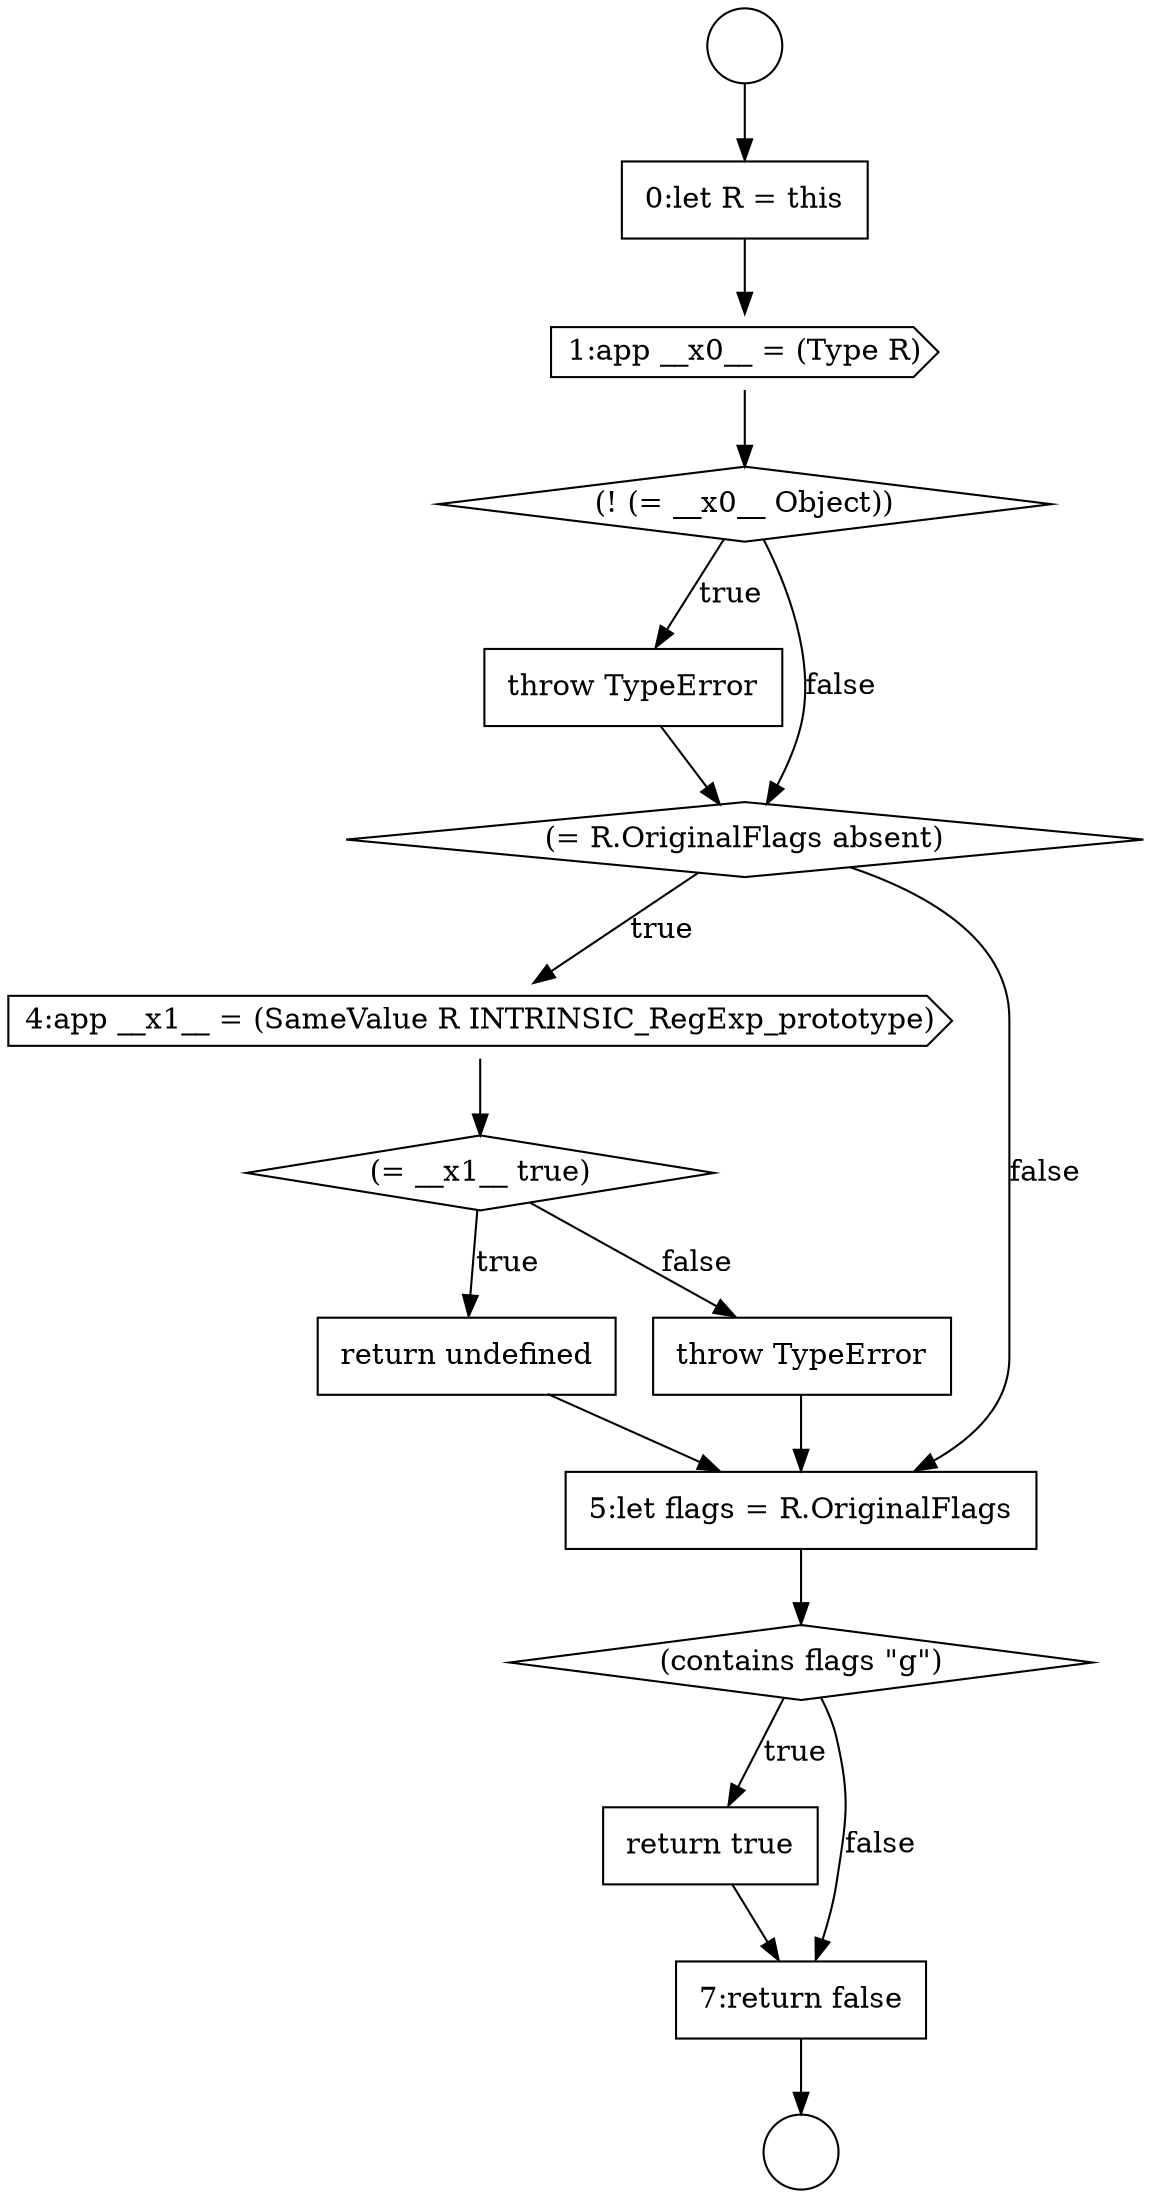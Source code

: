 digraph {
  node15222 [shape=none, margin=0, label=<<font color="black">
    <table border="0" cellborder="1" cellspacing="0" cellpadding="10">
      <tr><td align="left">return true</td></tr>
    </table>
  </font>> color="black" fillcolor="white" style=filled]
  node15217 [shape=diamond, label=<<font color="black">(= __x1__ true)</font>> color="black" fillcolor="white" style=filled]
  node15214 [shape=none, margin=0, label=<<font color="black">
    <table border="0" cellborder="1" cellspacing="0" cellpadding="10">
      <tr><td align="left">throw TypeError</td></tr>
    </table>
  </font>> color="black" fillcolor="white" style=filled]
  node15210 [shape=circle label=" " color="black" fillcolor="white" style=filled]
  node15221 [shape=diamond, label=<<font color="black">(contains flags &quot;g&quot;)</font>> color="black" fillcolor="white" style=filled]
  node15211 [shape=none, margin=0, label=<<font color="black">
    <table border="0" cellborder="1" cellspacing="0" cellpadding="10">
      <tr><td align="left">0:let R = this</td></tr>
    </table>
  </font>> color="black" fillcolor="white" style=filled]
  node15215 [shape=diamond, label=<<font color="black">(= R.OriginalFlags absent)</font>> color="black" fillcolor="white" style=filled]
  node15212 [shape=cds, label=<<font color="black">1:app __x0__ = (Type R)</font>> color="black" fillcolor="white" style=filled]
  node15216 [shape=cds, label=<<font color="black">4:app __x1__ = (SameValue R INTRINSIC_RegExp_prototype)</font>> color="black" fillcolor="white" style=filled]
  node15220 [shape=none, margin=0, label=<<font color="black">
    <table border="0" cellborder="1" cellspacing="0" cellpadding="10">
      <tr><td align="left">5:let flags = R.OriginalFlags</td></tr>
    </table>
  </font>> color="black" fillcolor="white" style=filled]
  node15223 [shape=none, margin=0, label=<<font color="black">
    <table border="0" cellborder="1" cellspacing="0" cellpadding="10">
      <tr><td align="left">7:return false</td></tr>
    </table>
  </font>> color="black" fillcolor="white" style=filled]
  node15218 [shape=none, margin=0, label=<<font color="black">
    <table border="0" cellborder="1" cellspacing="0" cellpadding="10">
      <tr><td align="left">return undefined</td></tr>
    </table>
  </font>> color="black" fillcolor="white" style=filled]
  node15213 [shape=diamond, label=<<font color="black">(! (= __x0__ Object))</font>> color="black" fillcolor="white" style=filled]
  node15209 [shape=circle label=" " color="black" fillcolor="white" style=filled]
  node15219 [shape=none, margin=0, label=<<font color="black">
    <table border="0" cellborder="1" cellspacing="0" cellpadding="10">
      <tr><td align="left">throw TypeError</td></tr>
    </table>
  </font>> color="black" fillcolor="white" style=filled]
  node15211 -> node15212 [ color="black"]
  node15221 -> node15222 [label=<<font color="black">true</font>> color="black"]
  node15221 -> node15223 [label=<<font color="black">false</font>> color="black"]
  node15213 -> node15214 [label=<<font color="black">true</font>> color="black"]
  node15213 -> node15215 [label=<<font color="black">false</font>> color="black"]
  node15212 -> node15213 [ color="black"]
  node15215 -> node15216 [label=<<font color="black">true</font>> color="black"]
  node15215 -> node15220 [label=<<font color="black">false</font>> color="black"]
  node15218 -> node15220 [ color="black"]
  node15209 -> node15211 [ color="black"]
  node15217 -> node15218 [label=<<font color="black">true</font>> color="black"]
  node15217 -> node15219 [label=<<font color="black">false</font>> color="black"]
  node15223 -> node15210 [ color="black"]
  node15216 -> node15217 [ color="black"]
  node15222 -> node15223 [ color="black"]
  node15220 -> node15221 [ color="black"]
  node15219 -> node15220 [ color="black"]
  node15214 -> node15215 [ color="black"]
}
